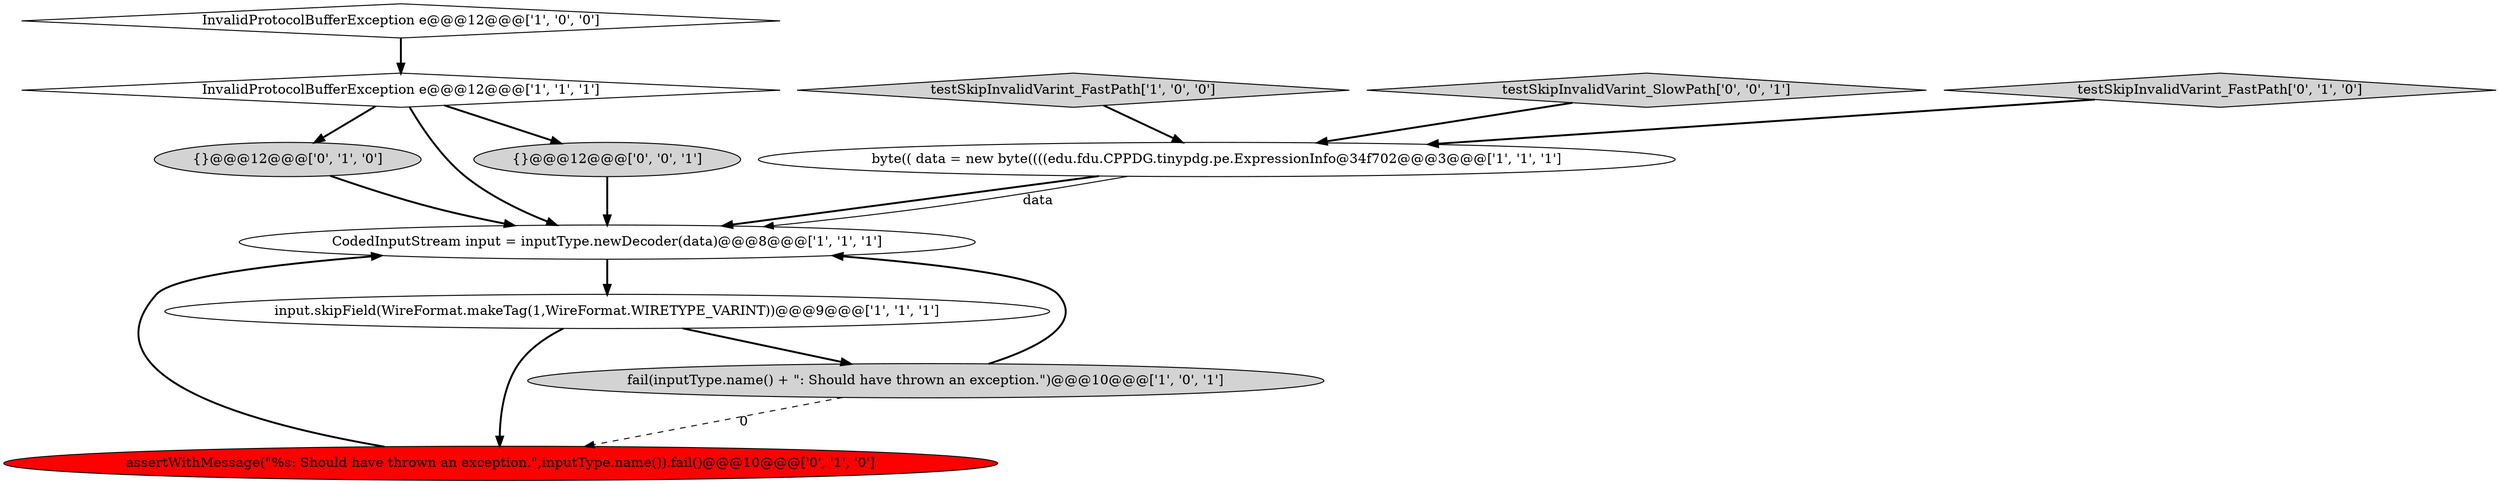 digraph {
9 [style = filled, label = "{}@@@12@@@['0', '1', '0']", fillcolor = lightgray, shape = ellipse image = "AAA0AAABBB2BBB"];
2 [style = filled, label = "InvalidProtocolBufferException e@@@12@@@['1', '0', '0']", fillcolor = white, shape = diamond image = "AAA0AAABBB1BBB"];
0 [style = filled, label = "input.skipField(WireFormat.makeTag(1,WireFormat.WIRETYPE_VARINT))@@@9@@@['1', '1', '1']", fillcolor = white, shape = ellipse image = "AAA0AAABBB1BBB"];
7 [style = filled, label = "assertWithMessage(\"%s: Should have thrown an exception.\",inputType.name()).fail()@@@10@@@['0', '1', '0']", fillcolor = red, shape = ellipse image = "AAA1AAABBB2BBB"];
5 [style = filled, label = "CodedInputStream input = inputType.newDecoder(data)@@@8@@@['1', '1', '1']", fillcolor = white, shape = ellipse image = "AAA0AAABBB1BBB"];
1 [style = filled, label = "testSkipInvalidVarint_FastPath['1', '0', '0']", fillcolor = lightgray, shape = diamond image = "AAA0AAABBB1BBB"];
11 [style = filled, label = "testSkipInvalidVarint_SlowPath['0', '0', '1']", fillcolor = lightgray, shape = diamond image = "AAA0AAABBB3BBB"];
10 [style = filled, label = "{}@@@12@@@['0', '0', '1']", fillcolor = lightgray, shape = ellipse image = "AAA0AAABBB3BBB"];
3 [style = filled, label = "InvalidProtocolBufferException e@@@12@@@['1', '1', '1']", fillcolor = white, shape = diamond image = "AAA0AAABBB1BBB"];
6 [style = filled, label = "fail(inputType.name() + \": Should have thrown an exception.\")@@@10@@@['1', '0', '1']", fillcolor = lightgray, shape = ellipse image = "AAA0AAABBB1BBB"];
8 [style = filled, label = "testSkipInvalidVarint_FastPath['0', '1', '0']", fillcolor = lightgray, shape = diamond image = "AAA0AAABBB2BBB"];
4 [style = filled, label = "byte(( data = new byte((((edu.fdu.CPPDG.tinypdg.pe.ExpressionInfo@34f702@@@3@@@['1', '1', '1']", fillcolor = white, shape = ellipse image = "AAA0AAABBB1BBB"];
9->5 [style = bold, label=""];
3->9 [style = bold, label=""];
3->10 [style = bold, label=""];
6->5 [style = bold, label=""];
1->4 [style = bold, label=""];
3->5 [style = bold, label=""];
7->5 [style = bold, label=""];
8->4 [style = bold, label=""];
10->5 [style = bold, label=""];
5->0 [style = bold, label=""];
0->6 [style = bold, label=""];
4->5 [style = bold, label=""];
6->7 [style = dashed, label="0"];
2->3 [style = bold, label=""];
11->4 [style = bold, label=""];
0->7 [style = bold, label=""];
4->5 [style = solid, label="data"];
}
